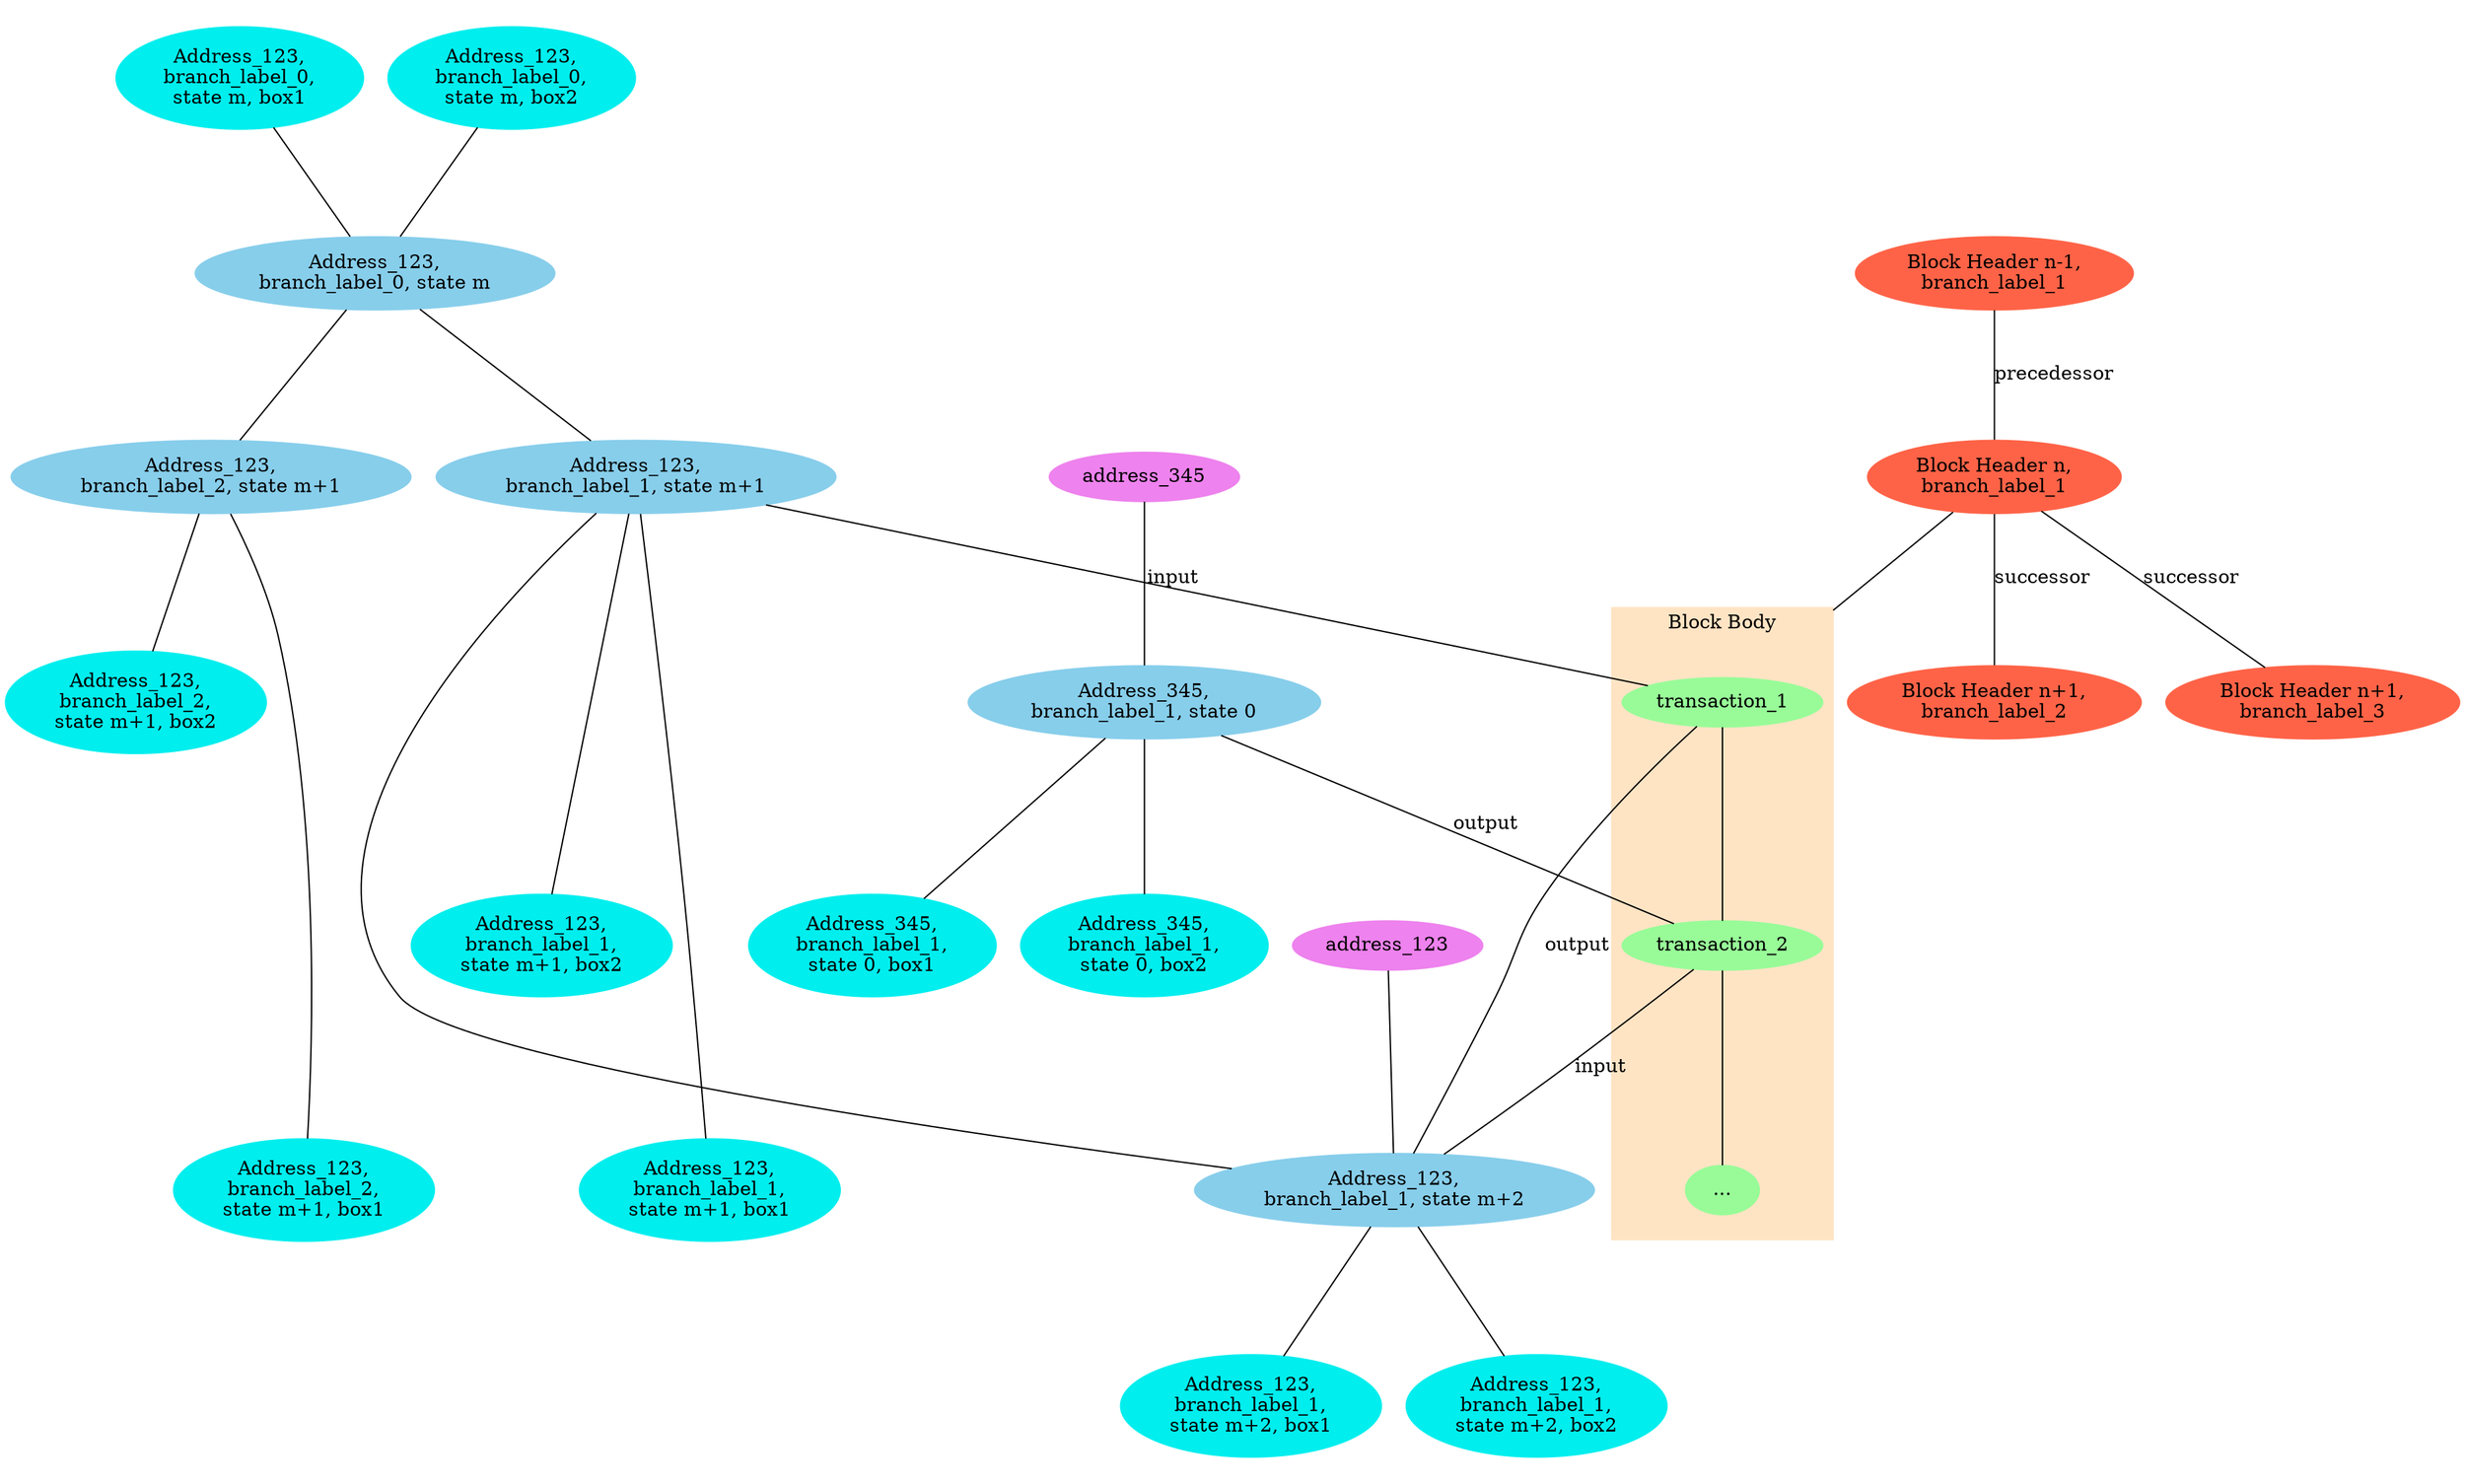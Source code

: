 graph g {
  ratio= 0.6;
  compound=true;
  "Block Header n,\nbranch_label_1" [color=tomato, style=filled]
  "Block Header n-1,\nbranch_label_1" [color=tomato, style=filled]
  "Block Header n-1,\nbranch_label_1"
  "Block Header n-1,\nbranch_label_1" -- "Block Header n,\nbranch_label_1" [label = "precedessor"];
  "Block Header n,\nbranch_label_1" -- "Block Header n+1,\nbranch_label_2" [label = "successor"]
  "Block Header n,\nbranch_label_1" -- "Block Header n+1,\nbranch_label_3" [label = "successor"]
  "Block Header n,\nbranch_label_1"
  "Block Header n,\nbranch_label_1" -- transaction_1 [lhead=cluster0]
  "Block Header n+1,\nbranch_label_2" [color=tomato, style=filled]
  "Block Header n+1,\nbranch_label_2"
  "Block Header n+1,\nbranch_label_3" [color=tomato, style=filled]

  subgraph cluster0 {
    label = "Block Body"
    color=bisque
    style=filled
    "..." [color=palegreen, style=filled]
    transaction_1 -- transaction_2 -- "...";
  }
  "Address_123,\nbranch_label_0,\nstate m, box1" [color=cyan2, style=filled]
  "Address_123,\nbranch_label_0,\nstate m, box2" [color=cyan2, style=filled]
  {"Address_123,\nbranch_label_0,\nstate m, box1" "Address_123,\nbranch_label_0,\nstate m, box2"} -- "Address_123,\nbranch_label_0, state m"
  "Address_123,\nbranch_label_0, state m" [color=skyblue, style=filled]
  "Address_123,\nbranch_label_0, state m" --  {"Address_123,\nbranch_label_1, state m+1" "Address_123,\nbranch_label_2, state m+1"}
  "Address_123,\nbranch_label_1, state m+1" [color=skyblue, style=filled]
  "Address_123,\nbranch_label_1,\nstate m+1, box1" [color=cyan2, style=filled]
  "Address_123,\nbranch_label_1,\nstate m+1, box2" [color=cyan2, style=filled]
  "Address_123,\nbranch_label_1, state m+1" -- "Address_123,\nbranch_label_1,\nstate m+1, box1" [minlen="3"]
  "Address_123,\nbranch_label_1, state m+1" -- "Address_123,\nbranch_label_1,\nstate m+1, box2" [minlen="2"]
  "Address_123,\nbranch_label_2,\nstate m+1, box1" [color=cyan2, style=filled]
  "Address_123,\nbranch_label_2,\nstate m+1, box2" [color=cyan2, style=filled]
  "Address_123,\nbranch_label_2, state m+1" [color=skyblue, style=filled]
  "Address_123,\nbranch_label_2, state m+1" -- "Address_123,\nbranch_label_2,\nstate m+1, box1" [minlen="3"]
  "Address_123,\nbranch_label_2, state m+1" -- "Address_123,\nbranch_label_2,\nstate m+1, box2"
  "Address_123,\nbranch_label_1, state m+1" -- transaction_1 [label="input"]
  "Address_123,\nbranch_label_1,\nstate m+2, box1" [color=cyan2, style=filled]
  "Address_123,\nbranch_label_1,\nstate m+2, box2" [color=cyan2, style=filled]
  "Address_123,\nbranch_label_1, state m+1" -- "Address_123,\nbranch_label_1, state m+2" -- {"Address_123,\nbranch_label_1,\nstate m+2, box1" "Address_123,\nbranch_label_1,\nstate m+2, box2"}
  transaction_1 [color=palegreen, style=filled]
  "Address_123,\nbranch_label_1, state m+2" [color=skyblue, style=filled]
  transaction_1 -- "Address_123,\nbranch_label_1, state m+2" [label = "output"]
  transaction_2 [color=palegreen, style=filled]
  transaction_2 -- "Address_123,\nbranch_label_1, state m+2" [label="input"]
  address_123 [color=violet, style=filled]
  address_123 -- "Address_123,\nbranch_label_1, state m+2"
  "Address_345,\nbranch_label_1, state 0" [color=skyblue, style=filled]
  "Address_345,\nbranch_label_1, state 0" -- transaction_2 [label="output"]
  "Address_345,\nbranch_label_1,\nstate 0, box1" [color=cyan2, style=filled]
  "Address_345,\nbranch_label_1,\nstate 0, box2" [color=cyan2, style=filled]
  "Address_345,\nbranch_label_1, state 0" -- {"Address_345,\nbranch_label_1,\nstate 0, box1" "Address_345,\nbranch_label_1,\nstate 0, box2"}
  "address_345" [color=violet, style=filled]
  "address_345" -- "Address_345,\nbranch_label_1, state 0"
}